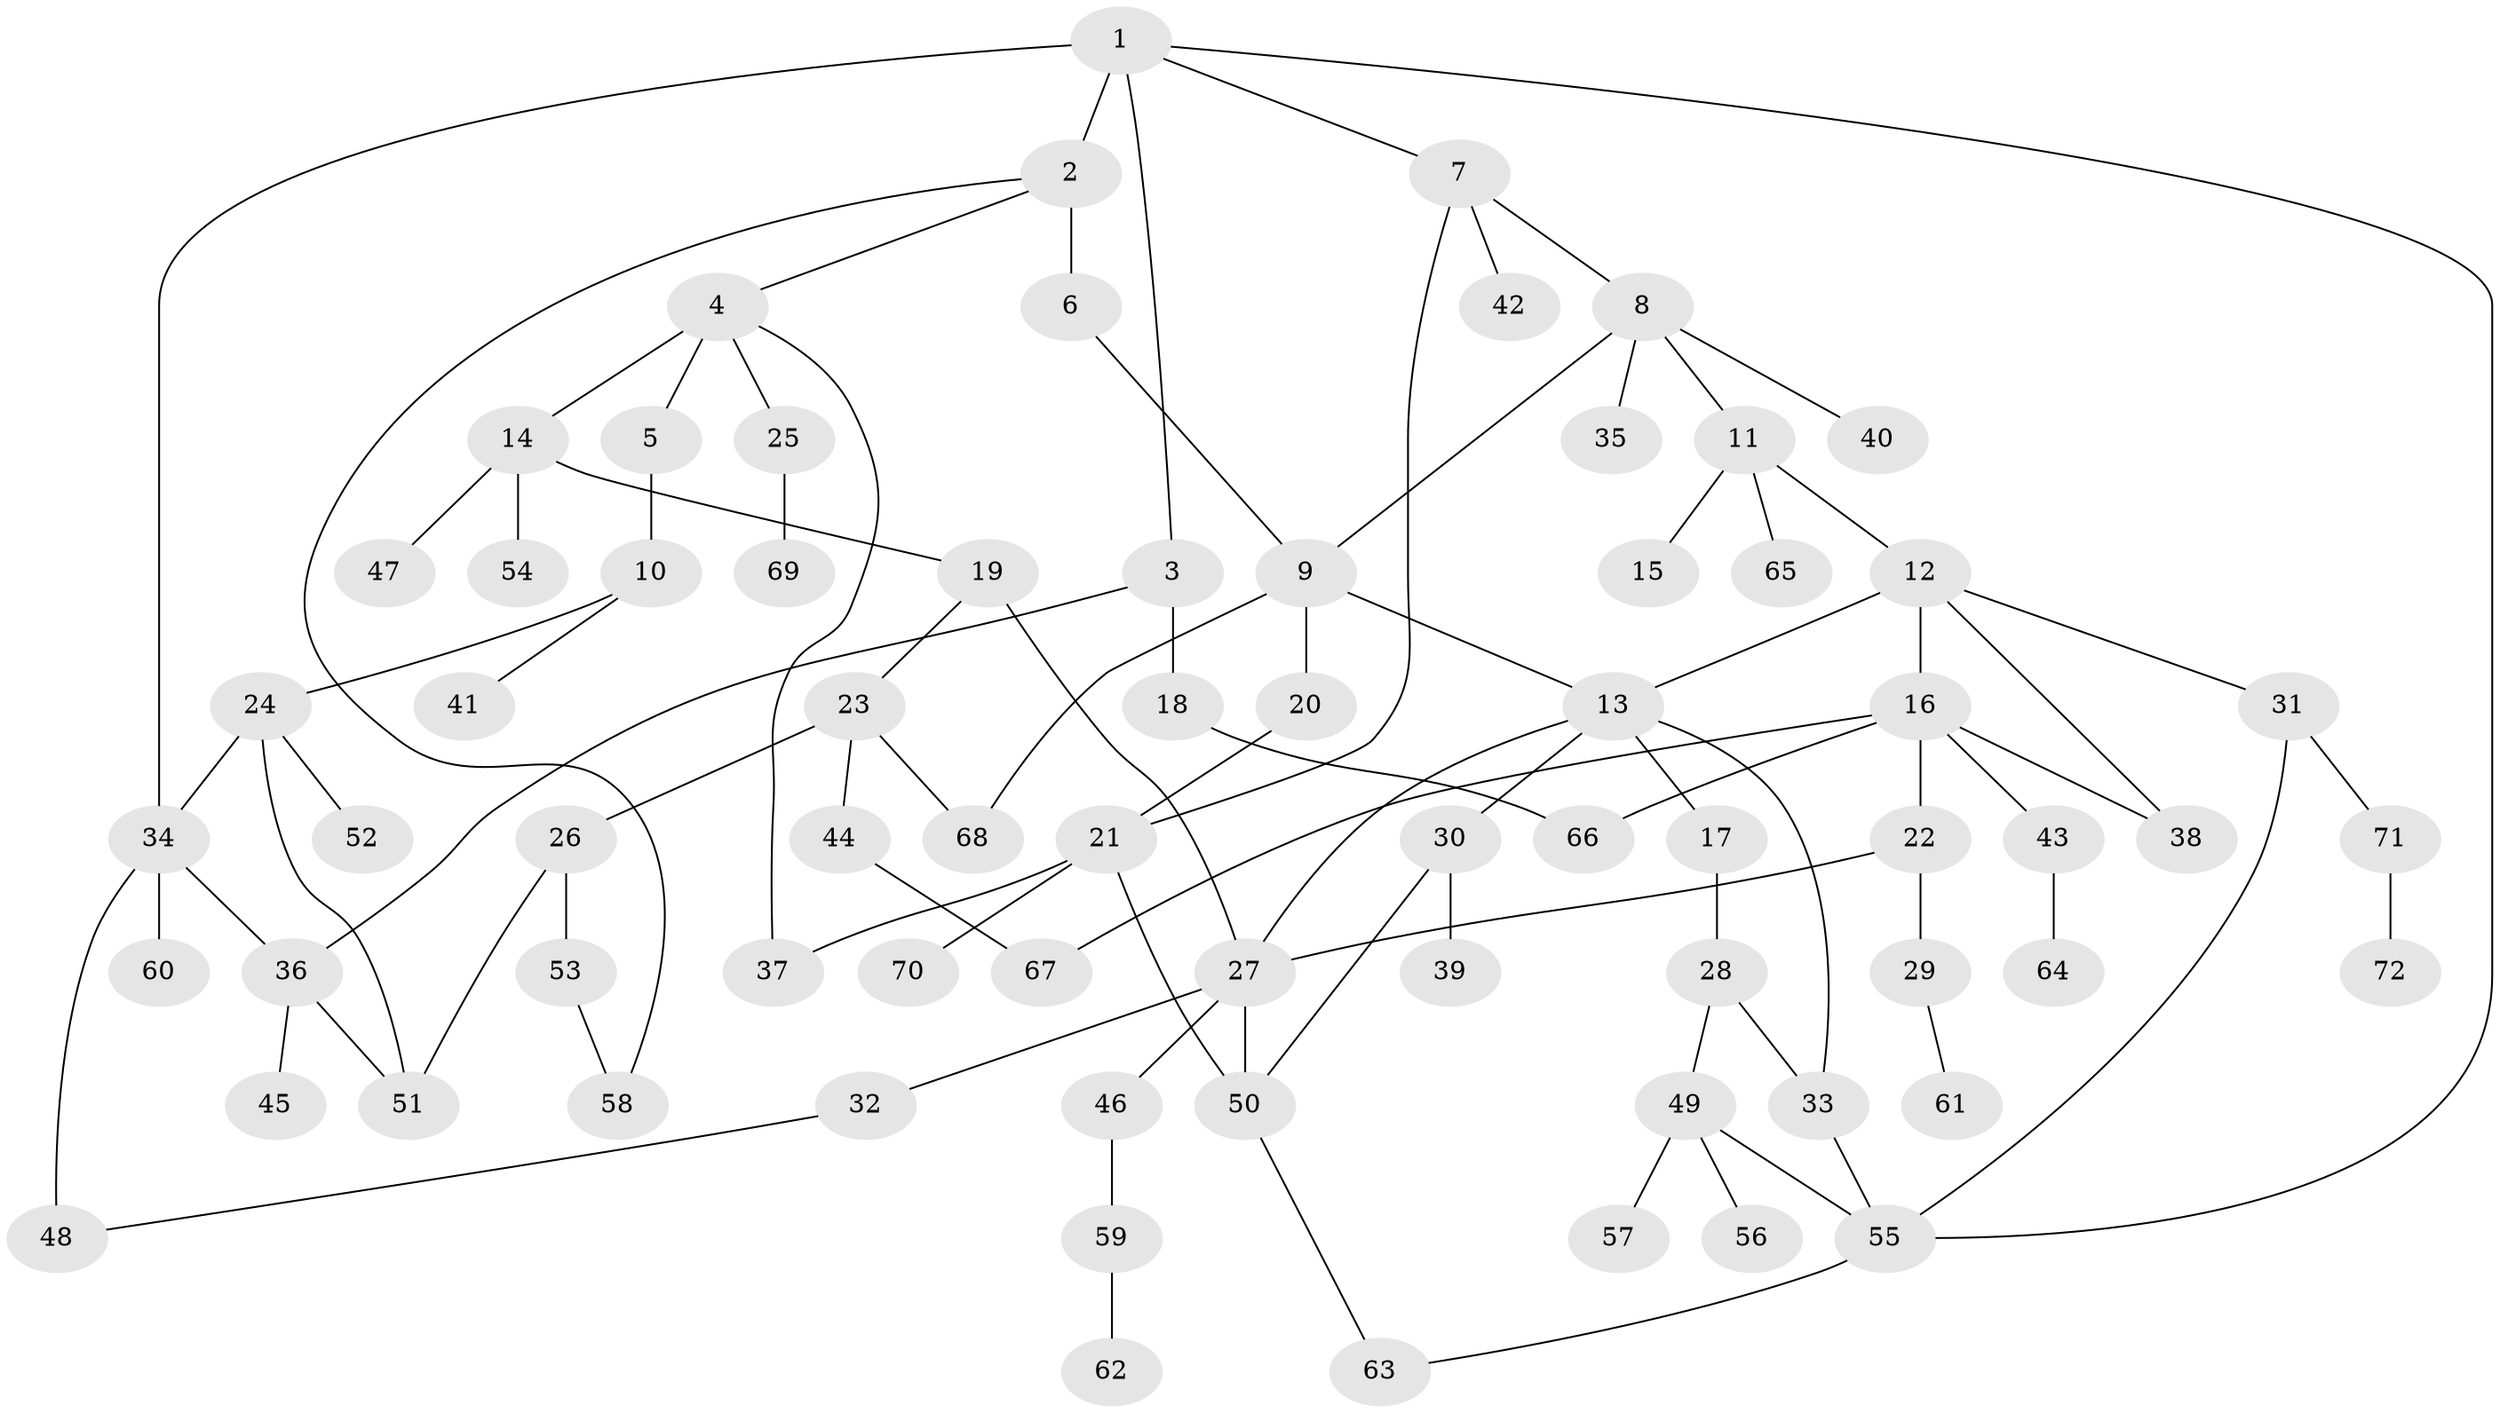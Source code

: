 // original degree distribution, {7: 0.03571428571428571, 4: 0.06428571428571428, 5: 0.04285714285714286, 6: 0.02857142857142857, 3: 0.17857142857142858, 2: 0.25, 1: 0.4}
// Generated by graph-tools (version 1.1) at 2025/33/03/09/25 02:33:59]
// undirected, 72 vertices, 94 edges
graph export_dot {
graph [start="1"]
  node [color=gray90,style=filled];
  1;
  2;
  3;
  4;
  5;
  6;
  7;
  8;
  9;
  10;
  11;
  12;
  13;
  14;
  15;
  16;
  17;
  18;
  19;
  20;
  21;
  22;
  23;
  24;
  25;
  26;
  27;
  28;
  29;
  30;
  31;
  32;
  33;
  34;
  35;
  36;
  37;
  38;
  39;
  40;
  41;
  42;
  43;
  44;
  45;
  46;
  47;
  48;
  49;
  50;
  51;
  52;
  53;
  54;
  55;
  56;
  57;
  58;
  59;
  60;
  61;
  62;
  63;
  64;
  65;
  66;
  67;
  68;
  69;
  70;
  71;
  72;
  1 -- 2 [weight=2.0];
  1 -- 3 [weight=1.0];
  1 -- 7 [weight=1.0];
  1 -- 34 [weight=1.0];
  1 -- 55 [weight=1.0];
  2 -- 4 [weight=1.0];
  2 -- 6 [weight=1.0];
  2 -- 58 [weight=1.0];
  3 -- 18 [weight=2.0];
  3 -- 36 [weight=1.0];
  4 -- 5 [weight=1.0];
  4 -- 14 [weight=2.0];
  4 -- 25 [weight=1.0];
  4 -- 37 [weight=1.0];
  5 -- 10 [weight=1.0];
  6 -- 9 [weight=1.0];
  7 -- 8 [weight=1.0];
  7 -- 21 [weight=1.0];
  7 -- 42 [weight=1.0];
  8 -- 9 [weight=1.0];
  8 -- 11 [weight=1.0];
  8 -- 35 [weight=1.0];
  8 -- 40 [weight=1.0];
  9 -- 13 [weight=1.0];
  9 -- 20 [weight=2.0];
  9 -- 68 [weight=1.0];
  10 -- 24 [weight=1.0];
  10 -- 41 [weight=1.0];
  11 -- 12 [weight=1.0];
  11 -- 15 [weight=1.0];
  11 -- 65 [weight=1.0];
  12 -- 13 [weight=1.0];
  12 -- 16 [weight=1.0];
  12 -- 31 [weight=1.0];
  12 -- 38 [weight=1.0];
  13 -- 17 [weight=1.0];
  13 -- 27 [weight=1.0];
  13 -- 30 [weight=1.0];
  13 -- 33 [weight=1.0];
  14 -- 19 [weight=1.0];
  14 -- 47 [weight=1.0];
  14 -- 54 [weight=1.0];
  16 -- 22 [weight=1.0];
  16 -- 38 [weight=1.0];
  16 -- 43 [weight=1.0];
  16 -- 66 [weight=1.0];
  16 -- 67 [weight=1.0];
  17 -- 28 [weight=1.0];
  18 -- 66 [weight=1.0];
  19 -- 23 [weight=1.0];
  19 -- 27 [weight=1.0];
  20 -- 21 [weight=1.0];
  21 -- 37 [weight=1.0];
  21 -- 50 [weight=3.0];
  21 -- 70 [weight=1.0];
  22 -- 27 [weight=1.0];
  22 -- 29 [weight=1.0];
  23 -- 26 [weight=1.0];
  23 -- 44 [weight=1.0];
  23 -- 68 [weight=1.0];
  24 -- 34 [weight=1.0];
  24 -- 51 [weight=1.0];
  24 -- 52 [weight=1.0];
  25 -- 69 [weight=1.0];
  26 -- 51 [weight=1.0];
  26 -- 53 [weight=1.0];
  27 -- 32 [weight=1.0];
  27 -- 46 [weight=1.0];
  27 -- 50 [weight=1.0];
  28 -- 33 [weight=1.0];
  28 -- 49 [weight=1.0];
  29 -- 61 [weight=1.0];
  30 -- 39 [weight=1.0];
  30 -- 50 [weight=1.0];
  31 -- 55 [weight=1.0];
  31 -- 71 [weight=1.0];
  32 -- 48 [weight=1.0];
  33 -- 55 [weight=1.0];
  34 -- 36 [weight=1.0];
  34 -- 48 [weight=2.0];
  34 -- 60 [weight=1.0];
  36 -- 45 [weight=1.0];
  36 -- 51 [weight=1.0];
  43 -- 64 [weight=2.0];
  44 -- 67 [weight=1.0];
  46 -- 59 [weight=1.0];
  49 -- 55 [weight=1.0];
  49 -- 56 [weight=1.0];
  49 -- 57 [weight=2.0];
  50 -- 63 [weight=1.0];
  53 -- 58 [weight=1.0];
  55 -- 63 [weight=1.0];
  59 -- 62 [weight=1.0];
  71 -- 72 [weight=1.0];
}
